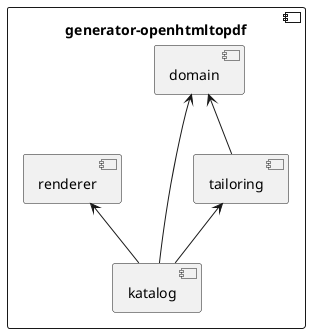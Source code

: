 @startuml Ebene2.png

skinparam componentStyle uml2
'skinparam component {
'  BorderColor #grey
'  BackgroundColor #white
'}
component [generator-openhtmltopdf] {
    [domain]

    [renderer]

    [katalog]
    [domain] <-- [katalog]
    [renderer] <-- [katalog]
    [tailoring] <-- [katalog]

    [tailoring]
    [domain] <-- [tailoring]

}
@enduml